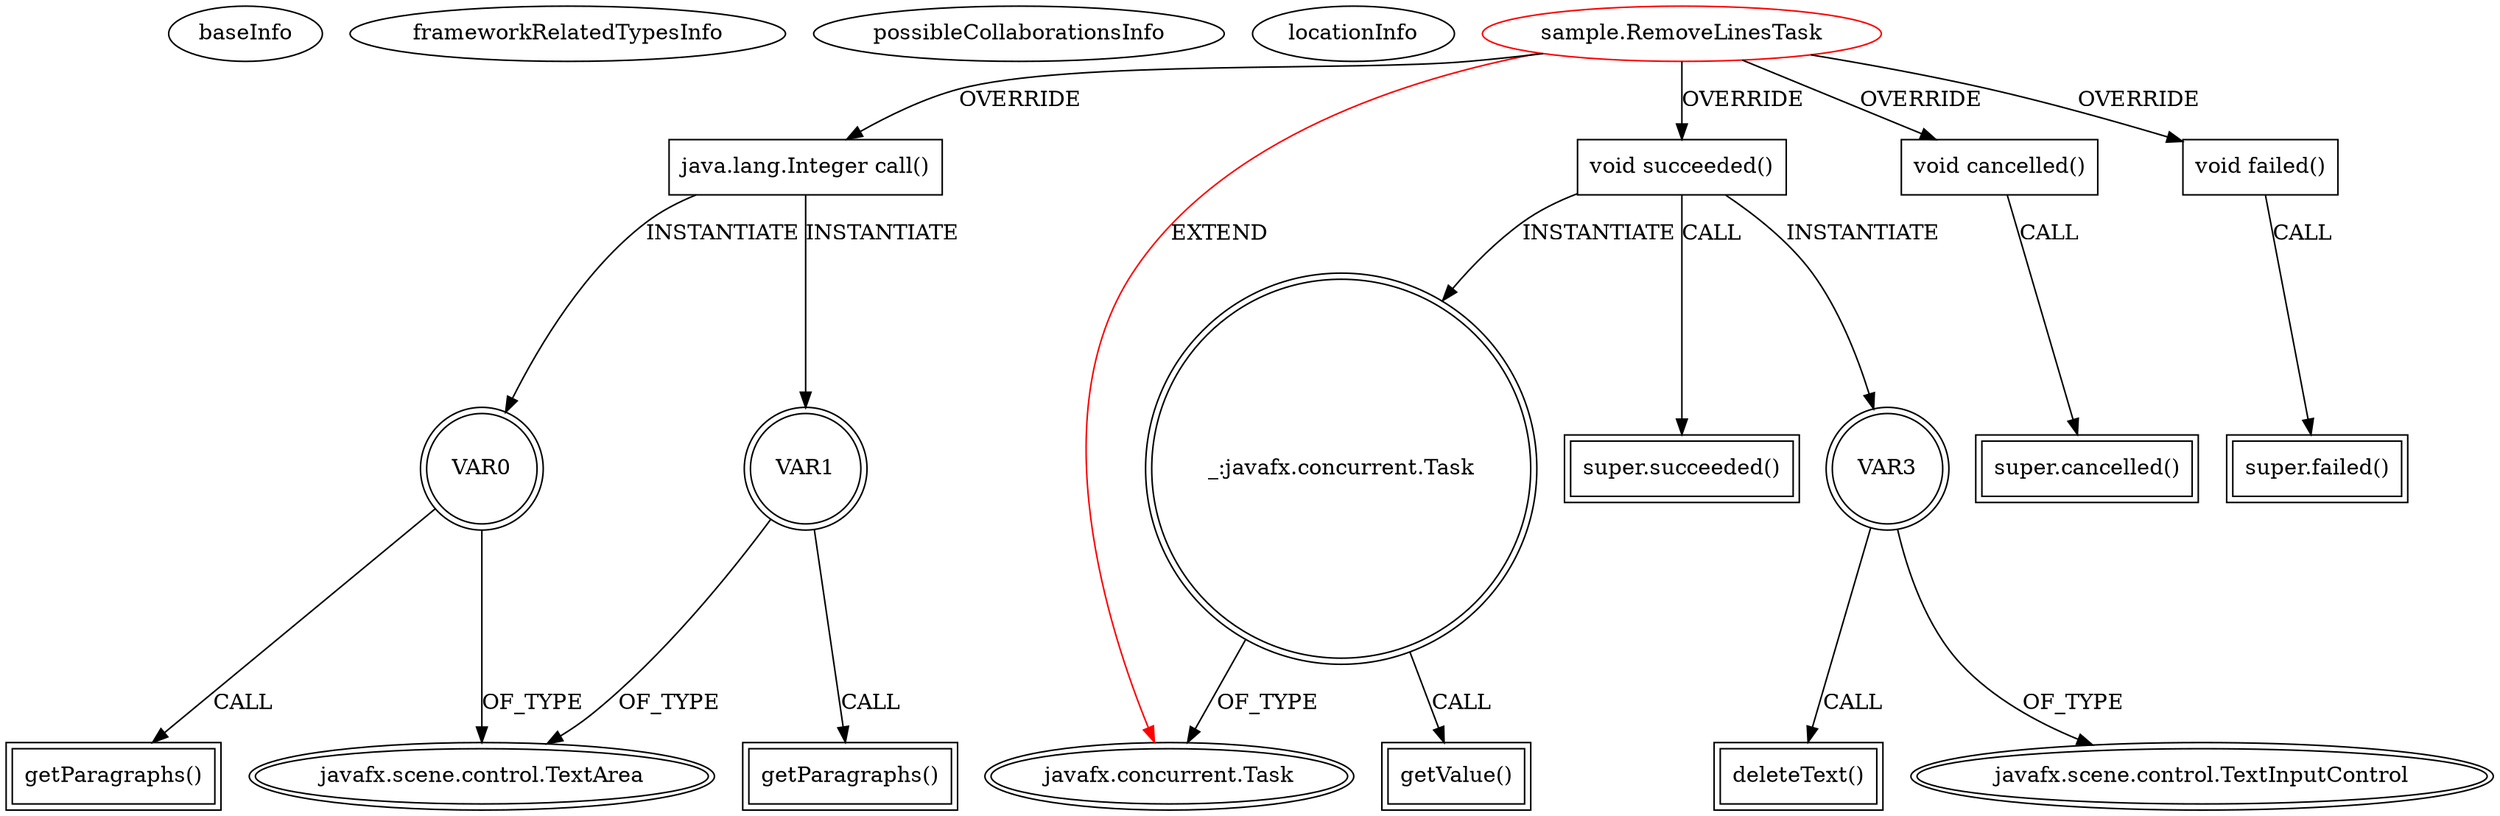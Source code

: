 digraph {
baseInfo[graphId=3306,category="extension_graph",isAnonymous=false,possibleRelation=false]
frameworkRelatedTypesInfo[0="javafx.concurrent.Task"]
possibleCollaborationsInfo[]
locationInfo[projectName="jdtommy-NiceTail",filePath="/jdtommy-NiceTail/NiceTail-master/src/sample/RemoveLinesTask.java",contextSignature="RemoveLinesTask",graphId="3306"]
0[label="sample.RemoveLinesTask",vertexType="ROOT_CLIENT_CLASS_DECLARATION",isFrameworkType=false,color=red]
1[label="javafx.concurrent.Task",vertexType="FRAMEWORK_CLASS_TYPE",isFrameworkType=true,peripheries=2]
2[label="java.lang.Integer call()",vertexType="OVERRIDING_METHOD_DECLARATION",isFrameworkType=false,shape=box]
3[label="VAR0",vertexType="VARIABLE_EXPRESION",isFrameworkType=true,peripheries=2,shape=circle]
5[label="javafx.scene.control.TextArea",vertexType="FRAMEWORK_CLASS_TYPE",isFrameworkType=true,peripheries=2]
4[label="getParagraphs()",vertexType="INSIDE_CALL",isFrameworkType=true,peripheries=2,shape=box]
6[label="VAR1",vertexType="VARIABLE_EXPRESION",isFrameworkType=true,peripheries=2,shape=circle]
7[label="getParagraphs()",vertexType="INSIDE_CALL",isFrameworkType=true,peripheries=2,shape=box]
9[label="void succeeded()",vertexType="OVERRIDING_METHOD_DECLARATION",isFrameworkType=false,shape=box]
10[label="super.succeeded()",vertexType="SUPER_CALL",isFrameworkType=true,peripheries=2,shape=box]
11[label="_:javafx.concurrent.Task",vertexType="VARIABLE_EXPRESION",isFrameworkType=true,peripheries=2,shape=circle]
12[label="getValue()",vertexType="INSIDE_CALL",isFrameworkType=true,peripheries=2,shape=box]
14[label="VAR3",vertexType="VARIABLE_EXPRESION",isFrameworkType=true,peripheries=2,shape=circle]
16[label="javafx.scene.control.TextInputControl",vertexType="FRAMEWORK_CLASS_TYPE",isFrameworkType=true,peripheries=2]
15[label="deleteText()",vertexType="INSIDE_CALL",isFrameworkType=true,peripheries=2,shape=box]
17[label="void cancelled()",vertexType="OVERRIDING_METHOD_DECLARATION",isFrameworkType=false,shape=box]
18[label="super.cancelled()",vertexType="SUPER_CALL",isFrameworkType=true,peripheries=2,shape=box]
19[label="void failed()",vertexType="OVERRIDING_METHOD_DECLARATION",isFrameworkType=false,shape=box]
20[label="super.failed()",vertexType="SUPER_CALL",isFrameworkType=true,peripheries=2,shape=box]
0->1[label="EXTEND",color=red]
0->2[label="OVERRIDE"]
2->3[label="INSTANTIATE"]
3->5[label="OF_TYPE"]
3->4[label="CALL"]
2->6[label="INSTANTIATE"]
6->5[label="OF_TYPE"]
6->7[label="CALL"]
0->9[label="OVERRIDE"]
9->10[label="CALL"]
9->11[label="INSTANTIATE"]
11->1[label="OF_TYPE"]
11->12[label="CALL"]
9->14[label="INSTANTIATE"]
14->16[label="OF_TYPE"]
14->15[label="CALL"]
0->17[label="OVERRIDE"]
17->18[label="CALL"]
0->19[label="OVERRIDE"]
19->20[label="CALL"]
}
